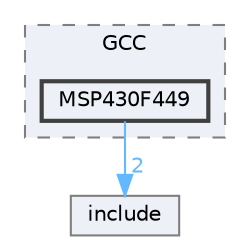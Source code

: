digraph "D:/Projects/Raspberrypi_pico/pico_freertos_final/freertos_pico2/pico_freertos/FreeRTOS-Kernel/portable/GCC/MSP430F449"
{
 // LATEX_PDF_SIZE
  bgcolor="transparent";
  edge [fontname=Helvetica,fontsize=10,labelfontname=Helvetica,labelfontsize=10];
  node [fontname=Helvetica,fontsize=10,shape=box,height=0.2,width=0.4];
  compound=true
  subgraph clusterdir_d47f747b1f9f69e8b995df24b56b1471 {
    graph [ bgcolor="#edf0f7", pencolor="grey50", label="GCC", fontname=Helvetica,fontsize=10 style="filled,dashed", URL="dir_d47f747b1f9f69e8b995df24b56b1471.html",tooltip=""]
  dir_208b8e64622b1aec6512e12c31ff3a7b [label="MSP430F449", fillcolor="#edf0f7", color="grey25", style="filled,bold", URL="dir_208b8e64622b1aec6512e12c31ff3a7b.html",tooltip=""];
  }
  dir_c69ece34c3f150cb2c6f1098178b172a [label="include", fillcolor="#edf0f7", color="grey50", style="filled", URL="dir_c69ece34c3f150cb2c6f1098178b172a.html",tooltip=""];
  dir_208b8e64622b1aec6512e12c31ff3a7b->dir_c69ece34c3f150cb2c6f1098178b172a [headlabel="2", labeldistance=1.5 headhref="dir_000143_000125.html" href="dir_000143_000125.html" color="steelblue1" fontcolor="steelblue1"];
}
